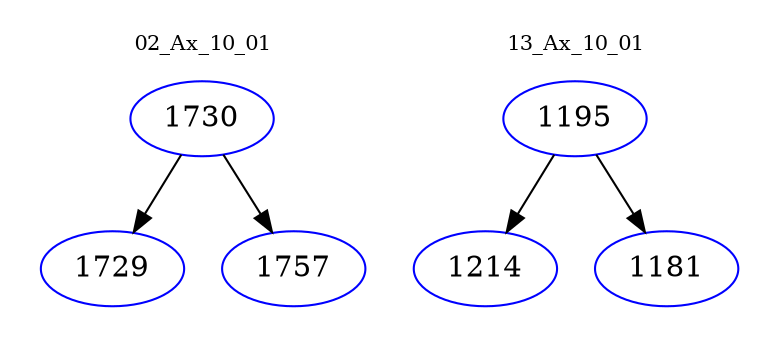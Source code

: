 digraph{
subgraph cluster_0 {
color = white
label = "02_Ax_10_01";
fontsize=10;
T0_1730 [label="1730", color="blue"]
T0_1730 -> T0_1729 [color="black"]
T0_1729 [label="1729", color="blue"]
T0_1730 -> T0_1757 [color="black"]
T0_1757 [label="1757", color="blue"]
}
subgraph cluster_1 {
color = white
label = "13_Ax_10_01";
fontsize=10;
T1_1195 [label="1195", color="blue"]
T1_1195 -> T1_1214 [color="black"]
T1_1214 [label="1214", color="blue"]
T1_1195 -> T1_1181 [color="black"]
T1_1181 [label="1181", color="blue"]
}
}
